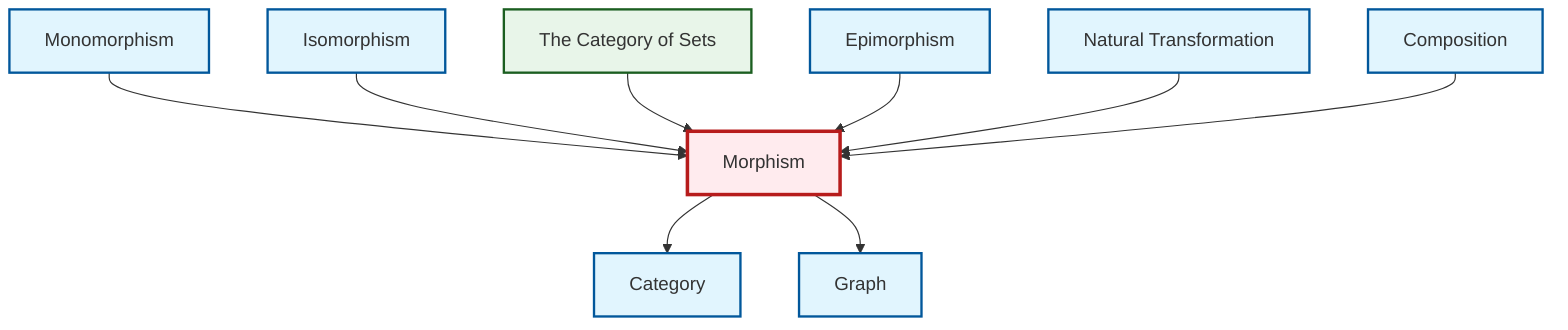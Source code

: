 graph TD
    classDef definition fill:#e1f5fe,stroke:#01579b,stroke-width:2px
    classDef theorem fill:#f3e5f5,stroke:#4a148c,stroke-width:2px
    classDef axiom fill:#fff3e0,stroke:#e65100,stroke-width:2px
    classDef example fill:#e8f5e9,stroke:#1b5e20,stroke-width:2px
    classDef current fill:#ffebee,stroke:#b71c1c,stroke-width:3px
    def-graph["Graph"]:::definition
    def-natural-transformation["Natural Transformation"]:::definition
    def-composition["Composition"]:::definition
    def-morphism["Morphism"]:::definition
    ex-set-category["The Category of Sets"]:::example
    def-epimorphism["Epimorphism"]:::definition
    def-monomorphism["Monomorphism"]:::definition
    def-category["Category"]:::definition
    def-isomorphism["Isomorphism"]:::definition
    def-monomorphism --> def-morphism
    def-isomorphism --> def-morphism
    def-morphism --> def-category
    ex-set-category --> def-morphism
    def-epimorphism --> def-morphism
    def-morphism --> def-graph
    def-natural-transformation --> def-morphism
    def-composition --> def-morphism
    class def-morphism current